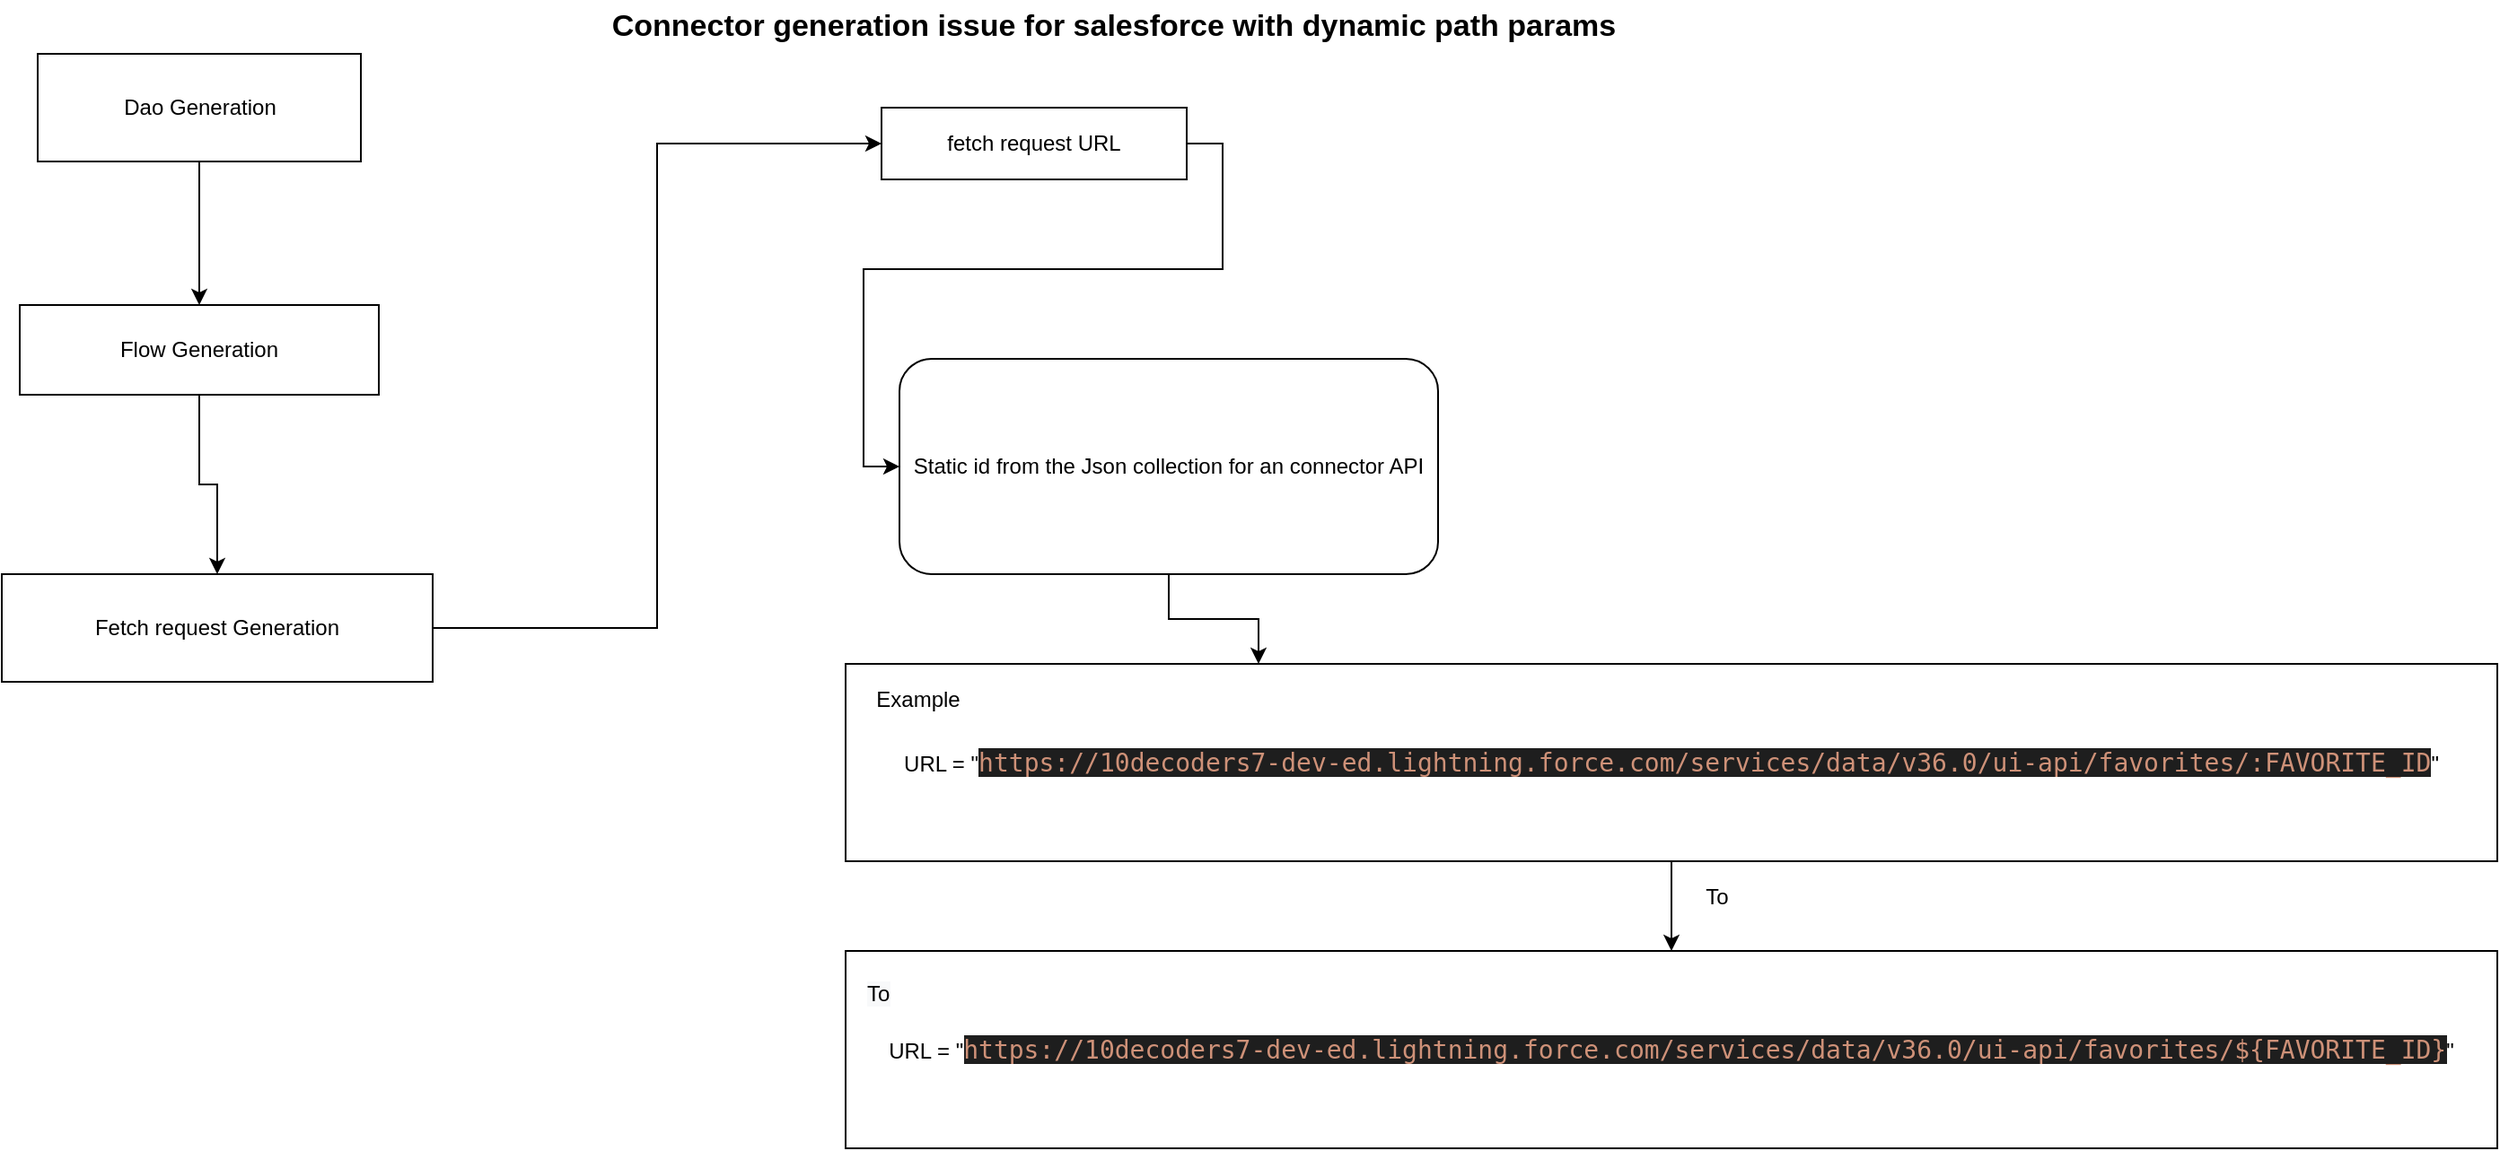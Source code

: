<mxfile version="15.0.3" type="google"><diagram id="cKVH8mDJA2rYl8UwHJc9" name="Page-1"><mxGraphModel dx="801" dy="494" grid="1" gridSize="10" guides="1" tooltips="1" connect="1" arrows="1" fold="1" page="1" pageScale="1" pageWidth="827" pageHeight="1169" math="0" shadow="0"><root><mxCell id="0"/><mxCell id="1" parent="0"/><mxCell id="O5O9dq2kW1UTC-MA2PGQ-1" style="edgeStyle=orthogonalEdgeStyle;rounded=0;orthogonalLoop=1;jettySize=auto;html=1;exitX=0.5;exitY=1;exitDx=0;exitDy=0;entryX=0.5;entryY=0;entryDx=0;entryDy=0;" edge="1" parent="1" source="O5O9dq2kW1UTC-MA2PGQ-2" target="O5O9dq2kW1UTC-MA2PGQ-12"><mxGeometry relative="1" as="geometry"/></mxCell><mxCell id="O5O9dq2kW1UTC-MA2PGQ-2" value="" style="rounded=0;whiteSpace=wrap;html=1;" vertex="1" parent="1"><mxGeometry x="110" y="50" width="180" height="60" as="geometry"/></mxCell><mxCell id="O5O9dq2kW1UTC-MA2PGQ-3" style="edgeStyle=orthogonalEdgeStyle;rounded=0;orthogonalLoop=1;jettySize=auto;html=1;exitX=1;exitY=0.5;exitDx=0;exitDy=0;entryX=0;entryY=0.5;entryDx=0;entryDy=0;" edge="1" parent="1" source="O5O9dq2kW1UTC-MA2PGQ-5" target="O5O9dq2kW1UTC-MA2PGQ-7"><mxGeometry relative="1" as="geometry"/></mxCell><mxCell id="O5O9dq2kW1UTC-MA2PGQ-4" value="Dao Generation" style="text;html=1;align=center;verticalAlign=middle;resizable=0;points=[];autosize=1;strokeColor=none;" vertex="1" parent="1"><mxGeometry x="150" y="70" width="100" height="20" as="geometry"/></mxCell><mxCell id="O5O9dq2kW1UTC-MA2PGQ-5" value="fetch request URL" style="rounded=0;whiteSpace=wrap;html=1;" vertex="1" parent="1"><mxGeometry x="580" y="80" width="170" height="40" as="geometry"/></mxCell><mxCell id="O5O9dq2kW1UTC-MA2PGQ-6" style="edgeStyle=orthogonalEdgeStyle;rounded=0;orthogonalLoop=1;jettySize=auto;html=1;exitX=0.5;exitY=1;exitDx=0;exitDy=0;entryX=0.25;entryY=0;entryDx=0;entryDy=0;" edge="1" parent="1" source="O5O9dq2kW1UTC-MA2PGQ-7" target="O5O9dq2kW1UTC-MA2PGQ-9"><mxGeometry relative="1" as="geometry"/></mxCell><mxCell id="O5O9dq2kW1UTC-MA2PGQ-7" value="Static id from the Json collection for an connector API" style="rounded=1;whiteSpace=wrap;html=1;" vertex="1" parent="1"><mxGeometry x="590" y="220" width="300" height="120" as="geometry"/></mxCell><mxCell id="O5O9dq2kW1UTC-MA2PGQ-8" value="" style="edgeStyle=orthogonalEdgeStyle;rounded=0;orthogonalLoop=1;jettySize=auto;html=1;" edge="1" parent="1" source="O5O9dq2kW1UTC-MA2PGQ-9" target="O5O9dq2kW1UTC-MA2PGQ-15"><mxGeometry relative="1" as="geometry"/></mxCell><mxCell id="O5O9dq2kW1UTC-MA2PGQ-9" value="URL = &quot;&lt;span style=&quot;color: rgb(206 , 145 , 120) ; background-color: rgb(30 , 30 , 30) ; font-family: &amp;#34;droid sans mono&amp;#34; , monospace , monospace , &amp;#34;droid sans fallback&amp;#34; ; font-size: 14px&quot;&gt;https://10decoders7-dev-ed.lightning.force.com/&lt;/span&gt;&lt;span style=&quot;color: rgb(206 , 145 , 120) ; background-color: rgb(30 , 30 , 30) ; font-family: &amp;#34;droid sans mono&amp;#34; , monospace , monospace , &amp;#34;droid sans fallback&amp;#34; ; font-size: 14px&quot;&gt;services/data/v36.0/ui-api/favorites/:FAVORITE_ID&lt;/span&gt;&lt;span&gt;&quot;&lt;/span&gt;" style="rounded=0;whiteSpace=wrap;html=1;" vertex="1" parent="1"><mxGeometry x="560" y="390" width="920" height="110" as="geometry"/></mxCell><mxCell id="O5O9dq2kW1UTC-MA2PGQ-10" value="Example" style="text;html=1;align=center;verticalAlign=middle;resizable=0;points=[];autosize=1;strokeColor=none;" vertex="1" parent="1"><mxGeometry x="570" y="400" width="60" height="20" as="geometry"/></mxCell><mxCell id="O5O9dq2kW1UTC-MA2PGQ-11" style="edgeStyle=orthogonalEdgeStyle;rounded=0;orthogonalLoop=1;jettySize=auto;html=1;exitX=0.5;exitY=1;exitDx=0;exitDy=0;" edge="1" parent="1" source="O5O9dq2kW1UTC-MA2PGQ-12" target="O5O9dq2kW1UTC-MA2PGQ-14"><mxGeometry relative="1" as="geometry"/></mxCell><mxCell id="O5O9dq2kW1UTC-MA2PGQ-12" value="Flow Generation" style="rounded=0;whiteSpace=wrap;html=1;" vertex="1" parent="1"><mxGeometry x="100" y="190" width="200" height="50" as="geometry"/></mxCell><mxCell id="O5O9dq2kW1UTC-MA2PGQ-13" style="edgeStyle=orthogonalEdgeStyle;rounded=0;orthogonalLoop=1;jettySize=auto;html=1;exitX=1;exitY=0.5;exitDx=0;exitDy=0;entryX=0;entryY=0.5;entryDx=0;entryDy=0;" edge="1" parent="1" source="O5O9dq2kW1UTC-MA2PGQ-14" target="O5O9dq2kW1UTC-MA2PGQ-5"><mxGeometry relative="1" as="geometry"/></mxCell><mxCell id="O5O9dq2kW1UTC-MA2PGQ-14" value="Fetch request Generation" style="rounded=0;whiteSpace=wrap;html=1;" vertex="1" parent="1"><mxGeometry x="90" y="340" width="240" height="60" as="geometry"/></mxCell><mxCell id="O5O9dq2kW1UTC-MA2PGQ-15" value="URL = &quot;&lt;span style=&quot;color: rgb(206 , 145 , 120) ; background-color: rgb(30 , 30 , 30) ; font-family: &amp;#34;droid sans mono&amp;#34; , monospace , monospace , &amp;#34;droid sans fallback&amp;#34; ; font-size: 14px&quot;&gt;https://10decoders7-dev-ed.lightning.force.com/&lt;/span&gt;&lt;span style=&quot;color: rgb(206 , 145 , 120) ; background-color: rgb(30 , 30 , 30) ; font-family: &amp;#34;droid sans mono&amp;#34; , monospace , monospace , &amp;#34;droid sans fallback&amp;#34; ; font-size: 14px&quot;&gt;services/data/v36.0/ui-api/favorites/${FAVORITE_ID}&lt;/span&gt;&lt;span&gt;&quot;&lt;/span&gt;" style="rounded=0;whiteSpace=wrap;html=1;" vertex="1" parent="1"><mxGeometry x="560" y="550" width="920" height="110" as="geometry"/></mxCell><mxCell id="O5O9dq2kW1UTC-MA2PGQ-16" value="&lt;span style=&quot;color: rgb(0 , 0 , 0) ; font-family: &amp;#34;helvetica&amp;#34; ; font-size: 12px ; font-style: normal ; font-weight: 400 ; letter-spacing: normal ; text-align: center ; text-indent: 0px ; text-transform: none ; word-spacing: 0px ; background-color: rgb(248 , 249 , 250) ; display: inline ; float: none&quot;&gt;To&lt;/span&gt;" style="text;whiteSpace=wrap;html=1;" vertex="1" parent="1"><mxGeometry x="570" y="560" width="70" height="30" as="geometry"/></mxCell><mxCell id="O5O9dq2kW1UTC-MA2PGQ-17" value="To" style="text;html=1;align=center;verticalAlign=middle;resizable=0;points=[];autosize=1;strokeColor=none;" vertex="1" parent="1"><mxGeometry x="1030" y="510" width="30" height="20" as="geometry"/></mxCell><mxCell id="O5O9dq2kW1UTC-MA2PGQ-18" value="Connector generation issue for salesforce with dynamic path params" style="text;html=1;align=center;verticalAlign=middle;resizable=0;points=[];autosize=1;strokeColor=none;fontSize=17;fontStyle=1" vertex="1" parent="1"><mxGeometry x="424" y="20" width="570" height="30" as="geometry"/></mxCell></root></mxGraphModel></diagram></mxfile>